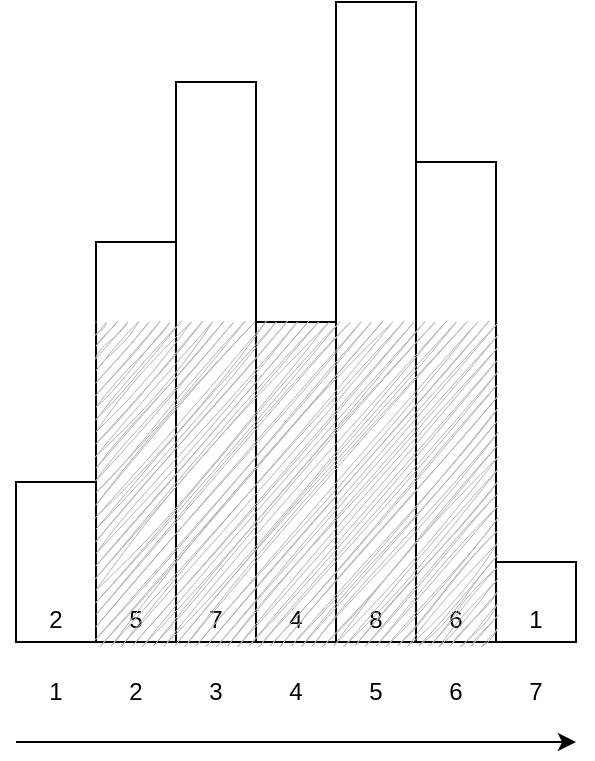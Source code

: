 <mxfile version="22.1.11" type="device">
  <diagram name="페이지-1" id="uylUYj6UM9aBXYO-GsRP">
    <mxGraphModel dx="724" dy="444" grid="1" gridSize="10" guides="1" tooltips="1" connect="1" arrows="1" fold="1" page="1" pageScale="1" pageWidth="827" pageHeight="1169" math="0" shadow="0">
      <root>
        <mxCell id="0" />
        <mxCell id="1" parent="0" />
        <mxCell id="bXoe4lbicXYe3j5IM3xM-1" value="2" style="rounded=0;whiteSpace=wrap;html=1;verticalAlign=bottom;spacing=4;" vertex="1" parent="1">
          <mxGeometry x="40" y="280" width="40" height="80" as="geometry" />
        </mxCell>
        <mxCell id="bXoe4lbicXYe3j5IM3xM-2" value="5" style="rounded=0;whiteSpace=wrap;html=1;verticalAlign=bottom;spacing=4;" vertex="1" parent="1">
          <mxGeometry x="80" y="160" width="40" height="200" as="geometry" />
        </mxCell>
        <mxCell id="bXoe4lbicXYe3j5IM3xM-3" value="7" style="rounded=0;whiteSpace=wrap;html=1;verticalAlign=bottom;spacing=4;" vertex="1" parent="1">
          <mxGeometry x="120" y="80" width="40" height="280" as="geometry" />
        </mxCell>
        <mxCell id="bXoe4lbicXYe3j5IM3xM-4" value="6" style="rounded=0;whiteSpace=wrap;html=1;verticalAlign=bottom;spacing=4;" vertex="1" parent="1">
          <mxGeometry x="240" y="120" width="40" height="240" as="geometry" />
        </mxCell>
        <mxCell id="bXoe4lbicXYe3j5IM3xM-5" value="4" style="rounded=0;whiteSpace=wrap;html=1;verticalAlign=bottom;spacing=4;" vertex="1" parent="1">
          <mxGeometry x="160" y="200" width="40" height="160" as="geometry" />
        </mxCell>
        <mxCell id="bXoe4lbicXYe3j5IM3xM-6" value="8" style="rounded=0;whiteSpace=wrap;html=1;verticalAlign=bottom;spacing=4;" vertex="1" parent="1">
          <mxGeometry x="200" y="40" width="40" height="320" as="geometry" />
        </mxCell>
        <mxCell id="bXoe4lbicXYe3j5IM3xM-7" value="1" style="rounded=0;whiteSpace=wrap;html=1;verticalAlign=bottom;spacing=4;" vertex="1" parent="1">
          <mxGeometry x="280" y="320" width="40" height="40" as="geometry" />
        </mxCell>
        <mxCell id="bXoe4lbicXYe3j5IM3xM-9" value="" style="rounded=0;whiteSpace=wrap;html=1;fillColor=#B3B3B3;sketch=1;curveFitting=1;jiggle=2;strokeColor=none;" vertex="1" parent="1">
          <mxGeometry x="80" y="200" width="200" height="160" as="geometry" />
        </mxCell>
        <mxCell id="bXoe4lbicXYe3j5IM3xM-10" value="1" style="text;html=1;strokeColor=none;fillColor=none;align=center;verticalAlign=middle;whiteSpace=wrap;rounded=0;" vertex="1" parent="1">
          <mxGeometry x="40" y="370" width="40" height="30" as="geometry" />
        </mxCell>
        <mxCell id="bXoe4lbicXYe3j5IM3xM-11" value="2" style="text;html=1;strokeColor=none;fillColor=none;align=center;verticalAlign=middle;whiteSpace=wrap;rounded=0;" vertex="1" parent="1">
          <mxGeometry x="80" y="370" width="40" height="30" as="geometry" />
        </mxCell>
        <mxCell id="bXoe4lbicXYe3j5IM3xM-12" value="3" style="text;html=1;strokeColor=none;fillColor=none;align=center;verticalAlign=middle;whiteSpace=wrap;rounded=0;" vertex="1" parent="1">
          <mxGeometry x="120" y="370" width="40" height="30" as="geometry" />
        </mxCell>
        <mxCell id="bXoe4lbicXYe3j5IM3xM-13" value="4" style="text;html=1;strokeColor=none;fillColor=none;align=center;verticalAlign=middle;whiteSpace=wrap;rounded=0;" vertex="1" parent="1">
          <mxGeometry x="160" y="370" width="40" height="30" as="geometry" />
        </mxCell>
        <mxCell id="bXoe4lbicXYe3j5IM3xM-14" value="5" style="text;html=1;strokeColor=none;fillColor=none;align=center;verticalAlign=middle;whiteSpace=wrap;rounded=0;" vertex="1" parent="1">
          <mxGeometry x="200" y="370" width="40" height="30" as="geometry" />
        </mxCell>
        <mxCell id="bXoe4lbicXYe3j5IM3xM-15" value="6" style="text;html=1;strokeColor=none;fillColor=none;align=center;verticalAlign=middle;whiteSpace=wrap;rounded=0;" vertex="1" parent="1">
          <mxGeometry x="240" y="370" width="40" height="30" as="geometry" />
        </mxCell>
        <mxCell id="bXoe4lbicXYe3j5IM3xM-16" value="7" style="text;html=1;strokeColor=none;fillColor=none;align=center;verticalAlign=middle;whiteSpace=wrap;rounded=0;" vertex="1" parent="1">
          <mxGeometry x="280" y="370" width="40" height="30" as="geometry" />
        </mxCell>
        <mxCell id="bXoe4lbicXYe3j5IM3xM-17" value="" style="endArrow=classic;html=1;rounded=0;" edge="1" parent="1">
          <mxGeometry width="50" height="50" relative="1" as="geometry">
            <mxPoint x="40" y="410" as="sourcePoint" />
            <mxPoint x="320" y="410" as="targetPoint" />
          </mxGeometry>
        </mxCell>
      </root>
    </mxGraphModel>
  </diagram>
</mxfile>

